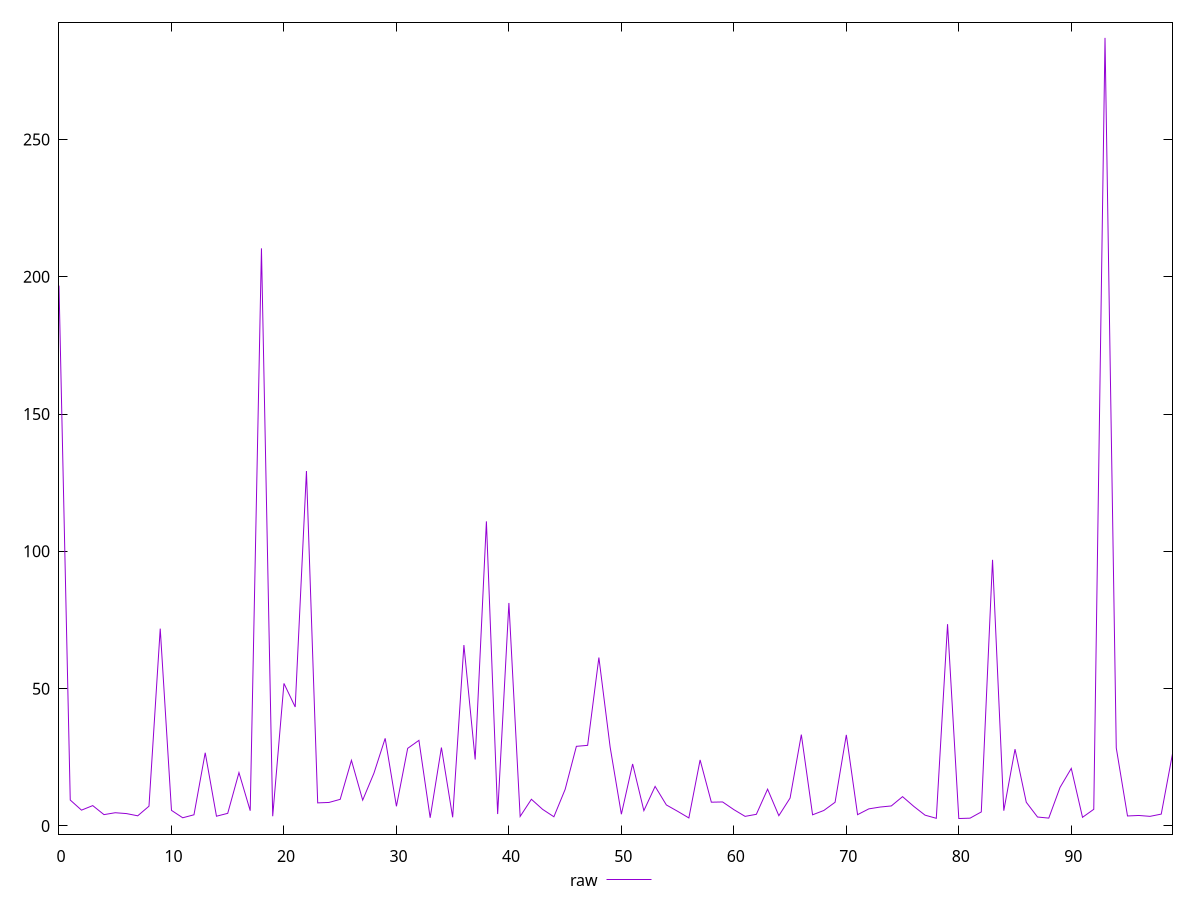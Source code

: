reset

$raw <<EOF
0 196.782
1 9.427999999999999
2 5.75
3 7.401
4 4.117
5 4.807
6 4.493
7 3.6849999999999996
8 7.187999999999999
9 71.859
10 5.666
11 2.967
12 4.058
13 26.657000000000004
14 3.535
15 4.585000000000001
16 19.417
17 5.542
18 210.35500000000002
19 3.5260000000000007
20 51.900999999999996
21 43.319
22 129.25
23 8.394
24 8.549
25 9.678999999999998
26 23.884999999999998
27 9.393
28 19.195999999999998
29 31.896
30 7.149999999999999
31 28.245999999999995
32 31.165999999999997
33 2.968
34 28.554
35 3.143
36 65.873
37 24.188999999999997
38 110.91499999999999
39 4.322000000000001
40 81.193
41 3.4499999999999997
42 9.707
43 6.0249999999999995
44 3.338
45 13.308000000000002
46 28.985999999999997
47 29.348000000000003
48 61.322
49 28.744000000000003
50 4.251
51 22.56899999999999
52 5.563000000000001
53 14.391000000000002
54 7.641
55 5.33
56 2.908
57 24.034999999999997
58 8.642
59 8.732999999999999
60 5.934999999999999
61 3.481
62 4.226999999999999
63 13.383000000000003
64 3.7319999999999998
65 10.149000000000001
66 33.249
67 4.05
68 5.626999999999995
69 8.613
70 33.164
71 4.099
72 6.208
73 6.872999999999999
74 7.276000000000001
75 10.663
76 7.111000000000001
77 3.9190000000000005
78 2.776
79 73.481
80 2.697
81 2.825
82 5.094
83 96.91199999999999
84 5.5440000000000005
85 27.948999999999998
86 8.614
87 3.242
88 2.8479999999999994
89 14.012
90 20.953
91 3.1350000000000002
92 6.050999999999999
93 286.995
94 28.414
95 3.6250000000000004
96 3.811000000000001
97 3.486999999999999
98 4.308
99 26.273999999999997
EOF

set key outside below
set xrange [0:99]
set yrange [-2.9889600000000005:292.68096]
set trange [-2.9889600000000005:292.68096]
set terminal svg size 640, 500 enhanced background rgb 'white'
set output "report_00015_2021-02-09T16-11-33.973Z/server-response-time/samples/pages+cached+noadtech/raw/values.svg"

plot $raw title "raw" with line

reset
